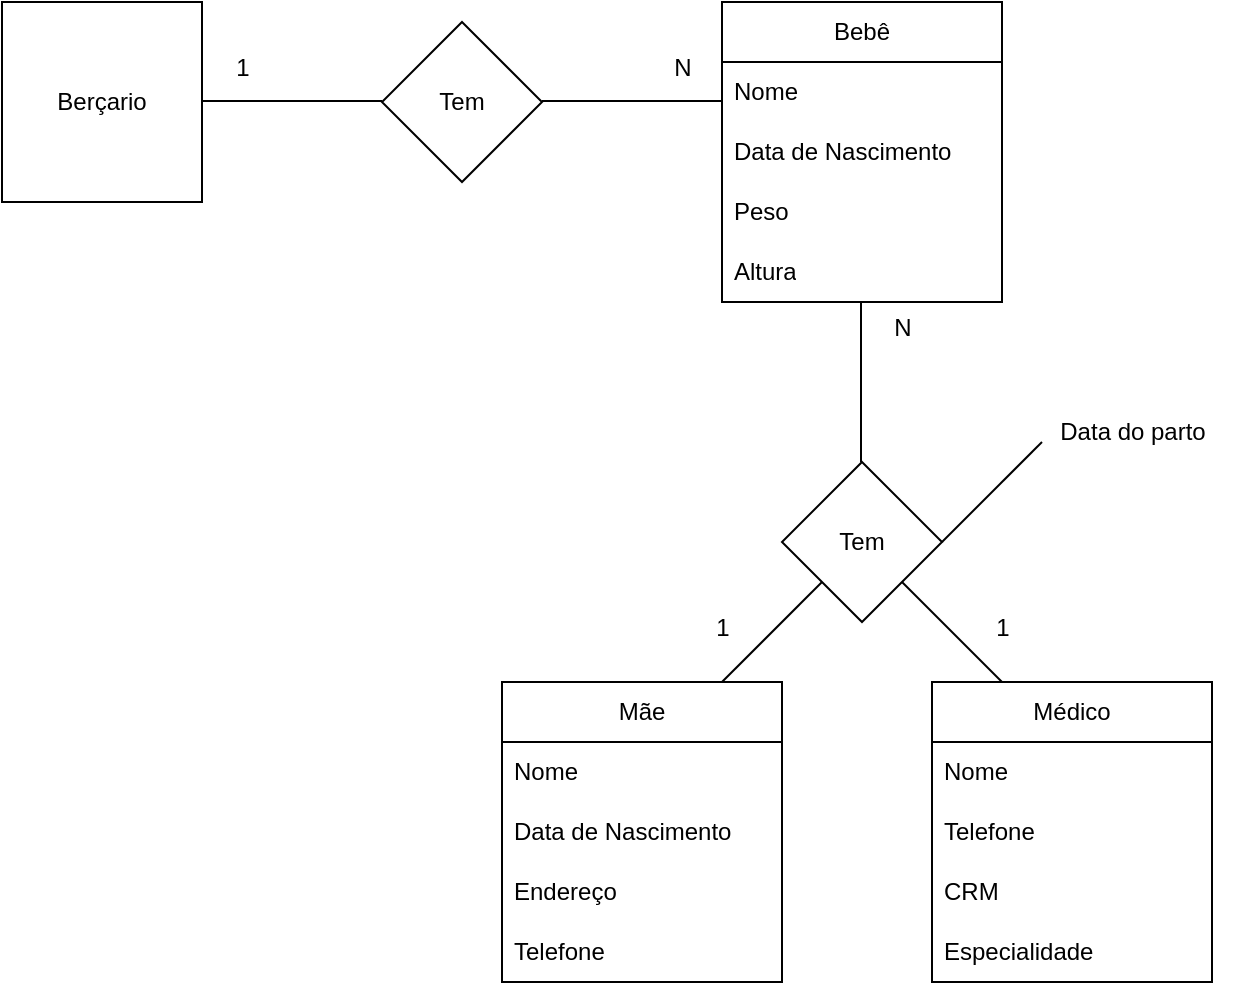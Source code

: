 <mxfile version="21.6.9" type="github">
  <diagram name="Página-1" id="b2rxzQynGjeiecvLhCKt">
    <mxGraphModel dx="1434" dy="718" grid="1" gridSize="10" guides="1" tooltips="1" connect="1" arrows="1" fold="1" page="1" pageScale="1" pageWidth="827" pageHeight="1169" math="0" shadow="0">
      <root>
        <mxCell id="0" />
        <mxCell id="1" parent="0" />
        <mxCell id="zniqA8h8UsrB15KHNkez-1" value="Berçario" style="whiteSpace=wrap;html=1;aspect=fixed;" parent="1" vertex="1">
          <mxGeometry x="80" y="90" width="100" height="100" as="geometry" />
        </mxCell>
        <mxCell id="zniqA8h8UsrB15KHNkez-4" value="" style="endArrow=none;html=1;rounded=0;" parent="1" edge="1">
          <mxGeometry width="50" height="50" relative="1" as="geometry">
            <mxPoint x="180" y="139.5" as="sourcePoint" />
            <mxPoint x="270" y="139.5" as="targetPoint" />
          </mxGeometry>
        </mxCell>
        <mxCell id="zniqA8h8UsrB15KHNkez-5" value="Tem" style="rhombus;whiteSpace=wrap;html=1;" parent="1" vertex="1">
          <mxGeometry x="270" y="100" width="80" height="80" as="geometry" />
        </mxCell>
        <mxCell id="zniqA8h8UsrB15KHNkez-6" value="" style="endArrow=none;html=1;rounded=0;" parent="1" edge="1">
          <mxGeometry width="50" height="50" relative="1" as="geometry">
            <mxPoint x="350" y="139.5" as="sourcePoint" />
            <mxPoint x="440" y="139.5" as="targetPoint" />
          </mxGeometry>
        </mxCell>
        <mxCell id="zniqA8h8UsrB15KHNkez-8" value="Bebê" style="swimlane;fontStyle=0;childLayout=stackLayout;horizontal=1;startSize=30;horizontalStack=0;resizeParent=1;resizeParentMax=0;resizeLast=0;collapsible=1;marginBottom=0;whiteSpace=wrap;html=1;" parent="1" vertex="1">
          <mxGeometry x="440" y="90" width="140" height="150" as="geometry" />
        </mxCell>
        <mxCell id="zniqA8h8UsrB15KHNkez-9" value="Nome" style="text;strokeColor=none;fillColor=none;align=left;verticalAlign=middle;spacingLeft=4;spacingRight=4;overflow=hidden;points=[[0,0.5],[1,0.5]];portConstraint=eastwest;rotatable=0;whiteSpace=wrap;html=1;" parent="zniqA8h8UsrB15KHNkez-8" vertex="1">
          <mxGeometry y="30" width="140" height="30" as="geometry" />
        </mxCell>
        <mxCell id="zniqA8h8UsrB15KHNkez-10" value="Data de Nascimento" style="text;strokeColor=none;fillColor=none;align=left;verticalAlign=middle;spacingLeft=4;spacingRight=4;overflow=hidden;points=[[0,0.5],[1,0.5]];portConstraint=eastwest;rotatable=0;whiteSpace=wrap;html=1;" parent="zniqA8h8UsrB15KHNkez-8" vertex="1">
          <mxGeometry y="60" width="140" height="30" as="geometry" />
        </mxCell>
        <mxCell id="zniqA8h8UsrB15KHNkez-11" value="Peso" style="text;strokeColor=none;fillColor=none;align=left;verticalAlign=middle;spacingLeft=4;spacingRight=4;overflow=hidden;points=[[0,0.5],[1,0.5]];portConstraint=eastwest;rotatable=0;whiteSpace=wrap;html=1;" parent="zniqA8h8UsrB15KHNkez-8" vertex="1">
          <mxGeometry y="90" width="140" height="30" as="geometry" />
        </mxCell>
        <mxCell id="zniqA8h8UsrB15KHNkez-12" value="Altura" style="text;strokeColor=none;fillColor=none;align=left;verticalAlign=middle;spacingLeft=4;spacingRight=4;overflow=hidden;points=[[0,0.5],[1,0.5]];portConstraint=eastwest;rotatable=0;whiteSpace=wrap;html=1;" parent="zniqA8h8UsrB15KHNkez-8" vertex="1">
          <mxGeometry y="120" width="140" height="30" as="geometry" />
        </mxCell>
        <mxCell id="zniqA8h8UsrB15KHNkez-13" value="1" style="text;html=1;align=center;verticalAlign=middle;resizable=0;points=[];autosize=1;strokeColor=none;fillColor=none;" parent="1" vertex="1">
          <mxGeometry x="185" y="108" width="30" height="30" as="geometry" />
        </mxCell>
        <mxCell id="zniqA8h8UsrB15KHNkez-14" value="N" style="text;html=1;align=center;verticalAlign=middle;resizable=0;points=[];autosize=1;strokeColor=none;fillColor=none;" parent="1" vertex="1">
          <mxGeometry x="405" y="108" width="30" height="30" as="geometry" />
        </mxCell>
        <mxCell id="zniqA8h8UsrB15KHNkez-15" value="" style="endArrow=none;html=1;rounded=0;" parent="1" edge="1">
          <mxGeometry width="50" height="50" relative="1" as="geometry">
            <mxPoint x="509.5" y="320" as="sourcePoint" />
            <mxPoint x="509.5" y="240" as="targetPoint" />
          </mxGeometry>
        </mxCell>
        <mxCell id="zniqA8h8UsrB15KHNkez-16" value="Tem" style="rhombus;whiteSpace=wrap;html=1;" parent="1" vertex="1">
          <mxGeometry x="470" y="320" width="80" height="80" as="geometry" />
        </mxCell>
        <mxCell id="zniqA8h8UsrB15KHNkez-17" value="N" style="text;html=1;align=center;verticalAlign=middle;resizable=0;points=[];autosize=1;strokeColor=none;fillColor=none;" parent="1" vertex="1">
          <mxGeometry x="515" y="238" width="30" height="30" as="geometry" />
        </mxCell>
        <mxCell id="zniqA8h8UsrB15KHNkez-19" value="" style="endArrow=none;html=1;rounded=0;" parent="1" edge="1">
          <mxGeometry width="50" height="50" relative="1" as="geometry">
            <mxPoint x="440" y="430" as="sourcePoint" />
            <mxPoint x="490" y="380" as="targetPoint" />
          </mxGeometry>
        </mxCell>
        <mxCell id="zniqA8h8UsrB15KHNkez-20" value="" style="endArrow=none;html=1;rounded=0;exitX=0.25;exitY=0;exitDx=0;exitDy=0;" parent="1" source="zniqA8h8UsrB15KHNkez-26" edge="1">
          <mxGeometry width="50" height="50" relative="1" as="geometry">
            <mxPoint x="570" y="440" as="sourcePoint" />
            <mxPoint x="530" y="380" as="targetPoint" />
          </mxGeometry>
        </mxCell>
        <mxCell id="zniqA8h8UsrB15KHNkez-21" value="Mãe" style="swimlane;fontStyle=0;childLayout=stackLayout;horizontal=1;startSize=30;horizontalStack=0;resizeParent=1;resizeParentMax=0;resizeLast=0;collapsible=1;marginBottom=0;whiteSpace=wrap;html=1;" parent="1" vertex="1">
          <mxGeometry x="330" y="430" width="140" height="150" as="geometry" />
        </mxCell>
        <mxCell id="zniqA8h8UsrB15KHNkez-22" value="Nome" style="text;strokeColor=none;fillColor=none;align=left;verticalAlign=middle;spacingLeft=4;spacingRight=4;overflow=hidden;points=[[0,0.5],[1,0.5]];portConstraint=eastwest;rotatable=0;whiteSpace=wrap;html=1;" parent="zniqA8h8UsrB15KHNkez-21" vertex="1">
          <mxGeometry y="30" width="140" height="30" as="geometry" />
        </mxCell>
        <mxCell id="zniqA8h8UsrB15KHNkez-23" value="Data de Nascimento" style="text;strokeColor=none;fillColor=none;align=left;verticalAlign=middle;spacingLeft=4;spacingRight=4;overflow=hidden;points=[[0,0.5],[1,0.5]];portConstraint=eastwest;rotatable=0;whiteSpace=wrap;html=1;" parent="zniqA8h8UsrB15KHNkez-21" vertex="1">
          <mxGeometry y="60" width="140" height="30" as="geometry" />
        </mxCell>
        <mxCell id="zniqA8h8UsrB15KHNkez-24" value="Endereço" style="text;strokeColor=none;fillColor=none;align=left;verticalAlign=middle;spacingLeft=4;spacingRight=4;overflow=hidden;points=[[0,0.5],[1,0.5]];portConstraint=eastwest;rotatable=0;whiteSpace=wrap;html=1;" parent="zniqA8h8UsrB15KHNkez-21" vertex="1">
          <mxGeometry y="90" width="140" height="30" as="geometry" />
        </mxCell>
        <mxCell id="zniqA8h8UsrB15KHNkez-25" value="Telefone" style="text;strokeColor=none;fillColor=none;align=left;verticalAlign=middle;spacingLeft=4;spacingRight=4;overflow=hidden;points=[[0,0.5],[1,0.5]];portConstraint=eastwest;rotatable=0;whiteSpace=wrap;html=1;" parent="zniqA8h8UsrB15KHNkez-21" vertex="1">
          <mxGeometry y="120" width="140" height="30" as="geometry" />
        </mxCell>
        <mxCell id="zniqA8h8UsrB15KHNkez-26" value="Médico" style="swimlane;fontStyle=0;childLayout=stackLayout;horizontal=1;startSize=30;horizontalStack=0;resizeParent=1;resizeParentMax=0;resizeLast=0;collapsible=1;marginBottom=0;whiteSpace=wrap;html=1;" parent="1" vertex="1">
          <mxGeometry x="545" y="430" width="140" height="150" as="geometry" />
        </mxCell>
        <mxCell id="zniqA8h8UsrB15KHNkez-27" value="Nome" style="text;strokeColor=none;fillColor=none;align=left;verticalAlign=middle;spacingLeft=4;spacingRight=4;overflow=hidden;points=[[0,0.5],[1,0.5]];portConstraint=eastwest;rotatable=0;whiteSpace=wrap;html=1;" parent="zniqA8h8UsrB15KHNkez-26" vertex="1">
          <mxGeometry y="30" width="140" height="30" as="geometry" />
        </mxCell>
        <mxCell id="zniqA8h8UsrB15KHNkez-28" value="Telefone" style="text;strokeColor=none;fillColor=none;align=left;verticalAlign=middle;spacingLeft=4;spacingRight=4;overflow=hidden;points=[[0,0.5],[1,0.5]];portConstraint=eastwest;rotatable=0;whiteSpace=wrap;html=1;" parent="zniqA8h8UsrB15KHNkez-26" vertex="1">
          <mxGeometry y="60" width="140" height="30" as="geometry" />
        </mxCell>
        <mxCell id="zniqA8h8UsrB15KHNkez-29" value="CRM" style="text;strokeColor=none;fillColor=none;align=left;verticalAlign=middle;spacingLeft=4;spacingRight=4;overflow=hidden;points=[[0,0.5],[1,0.5]];portConstraint=eastwest;rotatable=0;whiteSpace=wrap;html=1;" parent="zniqA8h8UsrB15KHNkez-26" vertex="1">
          <mxGeometry y="90" width="140" height="30" as="geometry" />
        </mxCell>
        <mxCell id="zniqA8h8UsrB15KHNkez-30" value="Especialidade" style="text;strokeColor=none;fillColor=none;align=left;verticalAlign=middle;spacingLeft=4;spacingRight=4;overflow=hidden;points=[[0,0.5],[1,0.5]];portConstraint=eastwest;rotatable=0;whiteSpace=wrap;html=1;" parent="zniqA8h8UsrB15KHNkez-26" vertex="1">
          <mxGeometry y="120" width="140" height="30" as="geometry" />
        </mxCell>
        <mxCell id="zniqA8h8UsrB15KHNkez-31" value="1" style="text;html=1;align=center;verticalAlign=middle;resizable=0;points=[];autosize=1;strokeColor=none;fillColor=none;" parent="1" vertex="1">
          <mxGeometry x="425" y="388" width="30" height="30" as="geometry" />
        </mxCell>
        <mxCell id="zniqA8h8UsrB15KHNkez-32" value="1" style="text;html=1;align=center;verticalAlign=middle;resizable=0;points=[];autosize=1;strokeColor=none;fillColor=none;" parent="1" vertex="1">
          <mxGeometry x="565" y="388" width="30" height="30" as="geometry" />
        </mxCell>
        <mxCell id="9gr_1ntzk8ZNgnnj1QRI-1" value="" style="endArrow=none;html=1;rounded=0;" edge="1" parent="1">
          <mxGeometry width="50" height="50" relative="1" as="geometry">
            <mxPoint x="550" y="360" as="sourcePoint" />
            <mxPoint x="600" y="310" as="targetPoint" />
          </mxGeometry>
        </mxCell>
        <mxCell id="9gr_1ntzk8ZNgnnj1QRI-2" value="Data do parto" style="text;html=1;align=center;verticalAlign=middle;resizable=0;points=[];autosize=1;strokeColor=none;fillColor=none;" vertex="1" parent="1">
          <mxGeometry x="595" y="290" width="100" height="30" as="geometry" />
        </mxCell>
      </root>
    </mxGraphModel>
  </diagram>
</mxfile>
